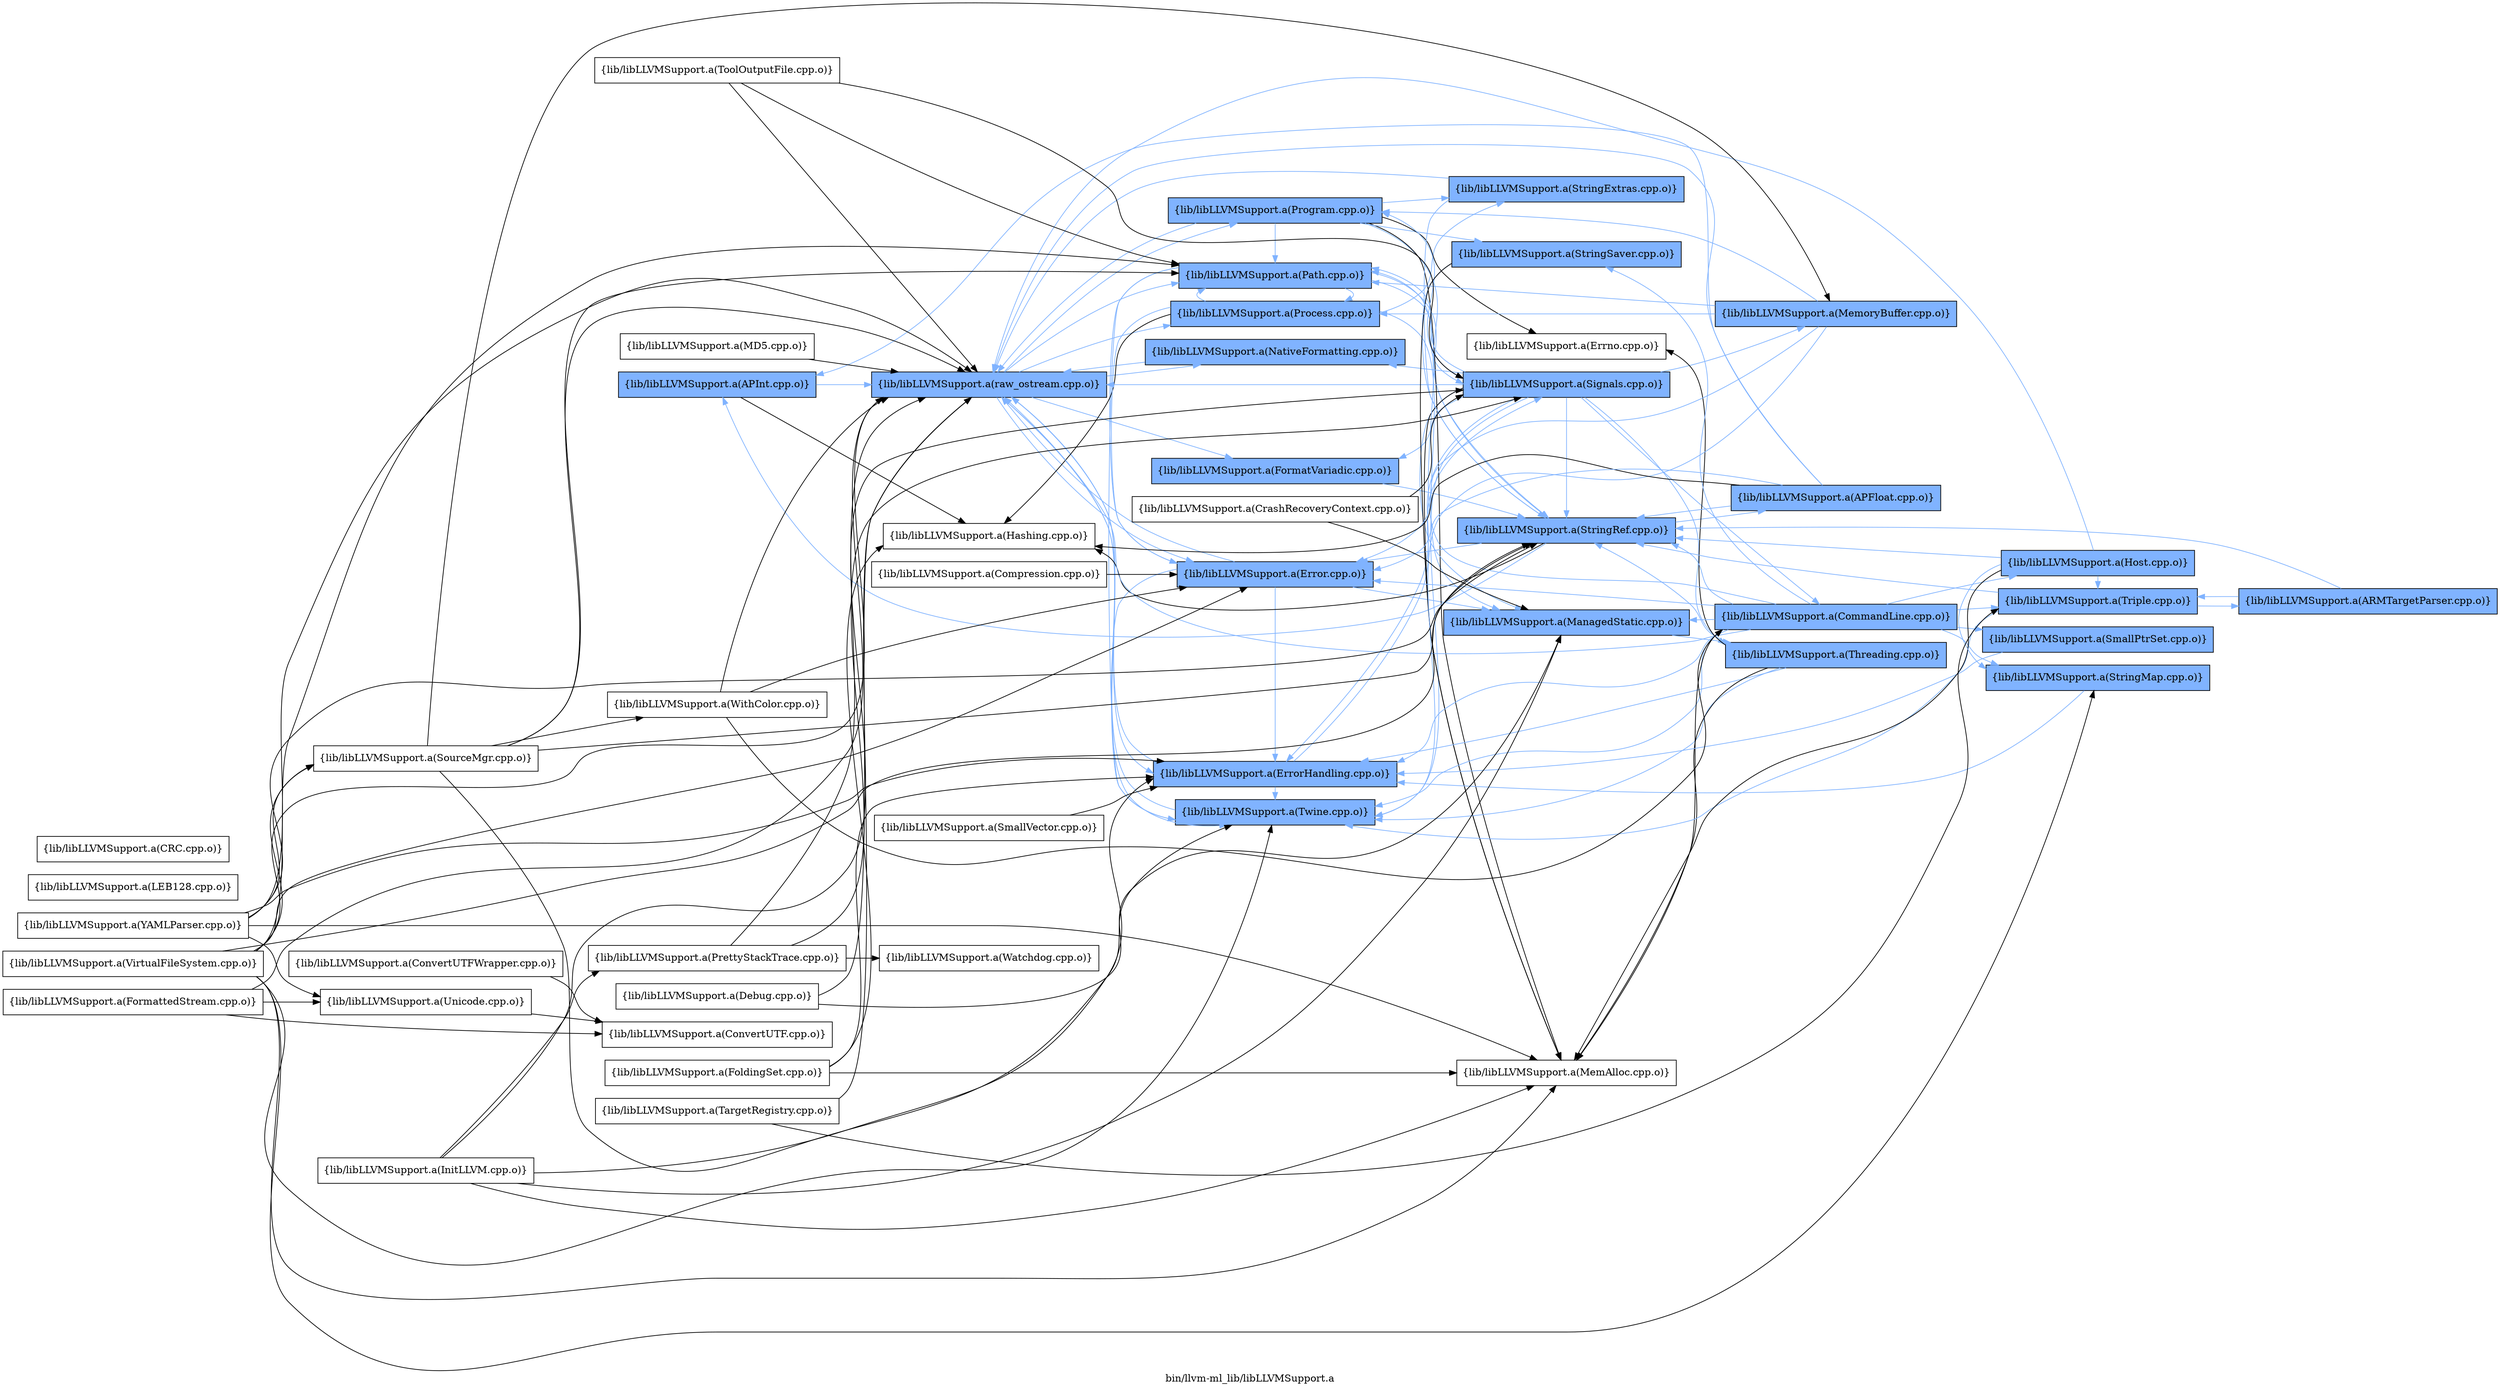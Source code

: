 digraph "bin/llvm-ml_lib/libLLVMSupport.a" {
	label="bin/llvm-ml_lib/libLLVMSupport.a";
	rankdir=LR;
	{ rank=same; Node0x562867169248;  }
	{ rank=same; Node0x5628671687f8; Node0x562867168348;  }
	{ rank=same; Node0x56286716b868; Node0x562867167808; Node0x562867167b78; Node0x562867169428; Node0x562867168708; Node0x562867169838; Node0x562867169ab8; Node0x56286716b688;  }
	{ rank=same; Node0x562867169dd8; Node0x562867167f88; Node0x5628671674e8; Node0x56286716a968; Node0x56286716a508; Node0x562867166db8; Node0x56286716b958;  }
	{ rank=same; Node0x562867169298; Node0x562867168b18; Node0x56286716b228; Node0x562867168898;  }
	{ rank=same; Node0x562867167858; Node0x56286716b8b8; Node0x5628671683e8; Node0x562867169bf8;  }
	{ rank=same; Node0x562867169248;  }
	{ rank=same; Node0x5628671687f8; Node0x562867168348;  }
	{ rank=same; Node0x56286716b868; Node0x562867167808; Node0x562867167b78; Node0x562867169428; Node0x562867168708; Node0x562867169838; Node0x562867169ab8; Node0x56286716b688;  }
	{ rank=same; Node0x562867169dd8; Node0x562867167f88; Node0x5628671674e8; Node0x56286716a968; Node0x56286716a508; Node0x562867166db8; Node0x56286716b958;  }
	{ rank=same; Node0x562867169298; Node0x562867168b18; Node0x56286716b228; Node0x562867168898;  }
	{ rank=same; Node0x562867167858; Node0x56286716b8b8; Node0x5628671683e8; Node0x562867169bf8;  }

	Node0x562867169248 [shape=record,shape=box,group=1,style=filled,fillcolor="0.600000 0.5 1",label="{lib/libLLVMSupport.a(APInt.cpp.o)}"];
	Node0x562867169248 -> Node0x5628671687f8;
	Node0x562867169248 -> Node0x562867168348[color="0.600000 0.5 1"];
	Node0x562867167808 [shape=record,shape=box,group=1,style=filled,fillcolor="0.600000 0.5 1",label="{lib/libLLVMSupport.a(ErrorHandling.cpp.o)}"];
	Node0x562867167808 -> Node0x562867169428[color="0.600000 0.5 1"];
	Node0x562867167808 -> Node0x562867168348[color="0.600000 0.5 1"];
	Node0x562867167808 -> Node0x562867167f88[color="0.600000 0.5 1"];
	Node0x562867167b78 [shape=record,shape=box,group=1,style=filled,fillcolor="0.600000 0.5 1",label="{lib/libLLVMSupport.a(FormatVariadic.cpp.o)}"];
	Node0x562867167b78 -> Node0x5628671674e8[color="0.600000 0.5 1"];
	Node0x562867169478 [shape=record,shape=box,group=0,label="{lib/libLLVMSupport.a(InitLLVM.cpp.o)}"];
	Node0x562867169478 -> Node0x562867167808;
	Node0x562867169478 -> Node0x562867169dd8;
	Node0x562867169478 -> Node0x56286716a508;
	Node0x562867169478 -> Node0x56286716b818;
	Node0x562867169478 -> Node0x562867167f88;
	Node0x56286716a508 [shape=record,shape=box,group=0,label="{lib/libLLVMSupport.a(MemAlloc.cpp.o)}"];
	Node0x56286716b228 [shape=record,shape=box,group=1,style=filled,fillcolor="0.600000 0.5 1",label="{lib/libLLVMSupport.a(MemoryBuffer.cpp.o)}"];
	Node0x56286716b228 -> Node0x56286716b868[color="0.600000 0.5 1"];
	Node0x56286716b228 -> Node0x562867169428[color="0.600000 0.5 1"];
	Node0x56286716b228 -> Node0x562867169838[color="0.600000 0.5 1"];
	Node0x56286716b228 -> Node0x562867169ab8[color="0.600000 0.5 1"];
	Node0x56286716b228 -> Node0x56286716b688[color="0.600000 0.5 1"];
	Node0x56286716b138 [shape=record,shape=box,group=0,label="{lib/libLLVMSupport.a(SourceMgr.cpp.o)}"];
	Node0x56286716b138 -> Node0x56286716b228;
	Node0x56286716b138 -> Node0x5628671674e8;
	Node0x56286716b138 -> Node0x562867169428;
	Node0x56286716b138 -> Node0x562867167588;
	Node0x56286716b138 -> Node0x562867168348;
	Node0x56286716b138 -> Node0x562867169838;
	Node0x5628671674e8 [shape=record,shape=box,group=1,style=filled,fillcolor="0.600000 0.5 1",label="{lib/libLLVMSupport.a(StringRef.cpp.o)}"];
	Node0x5628671674e8 -> Node0x562867168898[color="0.600000 0.5 1"];
	Node0x5628671674e8 -> Node0x562867169248[color="0.600000 0.5 1"];
	Node0x5628671674e8 -> Node0x56286716b868[color="0.600000 0.5 1"];
	Node0x5628671674e8 -> Node0x5628671687f8;
	Node0x562867167bc8 [shape=record,shape=box,group=0,label="{lib/libLLVMSupport.a(ToolOutputFile.cpp.o)}"];
	Node0x562867167bc8 -> Node0x562867168348;
	Node0x562867167bc8 -> Node0x562867169838;
	Node0x562867167bc8 -> Node0x562867167f88;
	Node0x5628671683e8 [shape=record,shape=box,group=1,style=filled,fillcolor="0.600000 0.5 1",label="{lib/libLLVMSupport.a(Triple.cpp.o)}"];
	Node0x5628671683e8 -> Node0x5628671674e8[color="0.600000 0.5 1"];
	Node0x5628671683e8 -> Node0x562867168c08[color="0.600000 0.5 1"];
	Node0x5628671683e8 -> Node0x562867169428[color="0.600000 0.5 1"];
	Node0x562867167588 [shape=record,shape=box,group=0,label="{lib/libLLVMSupport.a(WithColor.cpp.o)}"];
	Node0x562867167588 -> Node0x562867168b18;
	Node0x562867167588 -> Node0x56286716b868;
	Node0x562867167588 -> Node0x562867168348;
	Node0x562867168348 [shape=record,shape=box,group=1,style=filled,fillcolor="0.600000 0.5 1",label="{lib/libLLVMSupport.a(raw_ostream.cpp.o)}"];
	Node0x562867168348 -> Node0x56286716b868[color="0.600000 0.5 1"];
	Node0x562867168348 -> Node0x562867167808[color="0.600000 0.5 1"];
	Node0x562867168348 -> Node0x562867167b78[color="0.600000 0.5 1"];
	Node0x562867168348 -> Node0x562867169428[color="0.600000 0.5 1"];
	Node0x562867168348 -> Node0x562867168708[color="0.600000 0.5 1"];
	Node0x562867168348 -> Node0x562867169838[color="0.600000 0.5 1"];
	Node0x562867168348 -> Node0x562867169ab8[color="0.600000 0.5 1"];
	Node0x562867168348 -> Node0x56286716b688[color="0.600000 0.5 1"];
	Node0x562867169838 [shape=record,shape=box,group=1,style=filled,fillcolor="0.600000 0.5 1",label="{lib/libLLVMSupport.a(Path.cpp.o)}"];
	Node0x562867169838 -> Node0x56286716b868[color="0.600000 0.5 1"];
	Node0x562867169838 -> Node0x5628671674e8[color="0.600000 0.5 1"];
	Node0x562867169838 -> Node0x562867169428[color="0.600000 0.5 1"];
	Node0x562867169838 -> Node0x562867169ab8[color="0.600000 0.5 1"];
	Node0x562867169838 -> Node0x562867167f88[color="0.600000 0.5 1"];
	Node0x5628671687a8 [shape=record,shape=box,group=0,label="{lib/libLLVMSupport.a(TargetRegistry.cpp.o)}"];
	Node0x5628671687a8 -> Node0x5628671683e8;
	Node0x5628671687a8 -> Node0x562867168348;
	Node0x562867168b18 [shape=record,shape=box,group=1,style=filled,fillcolor="0.600000 0.5 1",label="{lib/libLLVMSupport.a(CommandLine.cpp.o)}"];
	Node0x562867168b18 -> Node0x56286716b868[color="0.600000 0.5 1"];
	Node0x562867168b18 -> Node0x562867167808[color="0.600000 0.5 1"];
	Node0x562867168b18 -> Node0x562867169dd8[color="0.600000 0.5 1"];
	Node0x562867168b18 -> Node0x56286716a508;
	Node0x562867168b18 -> Node0x562867167858[color="0.600000 0.5 1"];
	Node0x562867168b18 -> Node0x56286716b8b8[color="0.600000 0.5 1"];
	Node0x562867168b18 -> Node0x562867166db8[color="0.600000 0.5 1"];
	Node0x562867168b18 -> Node0x5628671674e8[color="0.600000 0.5 1"];
	Node0x562867168b18 -> Node0x5628671683e8[color="0.600000 0.5 1"];
	Node0x562867168b18 -> Node0x562867169428[color="0.600000 0.5 1"];
	Node0x562867168b18 -> Node0x562867168348[color="0.600000 0.5 1"];
	Node0x562867168b18 -> Node0x562867169bf8[color="0.600000 0.5 1"];
	Node0x562867168b18 -> Node0x562867169838[color="0.600000 0.5 1"];
	Node0x562867169428 [shape=record,shape=box,group=1,style=filled,fillcolor="0.600000 0.5 1",label="{lib/libLLVMSupport.a(Twine.cpp.o)}"];
	Node0x562867169428 -> Node0x562867168348[color="0.600000 0.5 1"];
	Node0x5628671698d8 [shape=record,shape=box,group=0,label="{lib/libLLVMSupport.a(Compression.cpp.o)}"];
	Node0x5628671698d8 -> Node0x56286716b868;
	Node0x56286716b868 [shape=record,shape=box,group=1,style=filled,fillcolor="0.600000 0.5 1",label="{lib/libLLVMSupport.a(Error.cpp.o)}"];
	Node0x56286716b868 -> Node0x562867167808[color="0.600000 0.5 1"];
	Node0x56286716b868 -> Node0x562867169dd8[color="0.600000 0.5 1"];
	Node0x56286716b868 -> Node0x562867169428[color="0.600000 0.5 1"];
	Node0x56286716b868 -> Node0x562867168348[color="0.600000 0.5 1"];
	Node0x562867166ef8 [shape=record,shape=box,group=0,label="{lib/libLLVMSupport.a(FormattedStream.cpp.o)}"];
	Node0x562867166ef8 -> Node0x56286716ab48;
	Node0x562867166ef8 -> Node0x562867169c98;
	Node0x562867166ef8 -> Node0x562867168348;
	Node0x56286716ac88 [shape=record,shape=box,group=0,label="{lib/libLLVMSupport.a(MD5.cpp.o)}"];
	Node0x56286716ac88 -> Node0x562867168348;
	Node0x562867167858 [shape=record,shape=box,group=1,style=filled,fillcolor="0.600000 0.5 1",label="{lib/libLLVMSupport.a(SmallPtrSet.cpp.o)}"];
	Node0x562867167858 -> Node0x562867167808[color="0.600000 0.5 1"];
	Node0x56286716b8b8 [shape=record,shape=box,group=1,style=filled,fillcolor="0.600000 0.5 1",label="{lib/libLLVMSupport.a(StringMap.cpp.o)}"];
	Node0x56286716b8b8 -> Node0x562867167808[color="0.600000 0.5 1"];
	Node0x562867167f88 [shape=record,shape=box,group=1,style=filled,fillcolor="0.600000 0.5 1",label="{lib/libLLVMSupport.a(Signals.cpp.o)}"];
	Node0x562867167f88 -> Node0x562867168b18[color="0.600000 0.5 1"];
	Node0x562867167f88 -> Node0x562867167808[color="0.600000 0.5 1"];
	Node0x562867167f88 -> Node0x562867167b78[color="0.600000 0.5 1"];
	Node0x562867167f88 -> Node0x562867169dd8[color="0.600000 0.5 1"];
	Node0x562867167f88 -> Node0x56286716a508;
	Node0x562867167f88 -> Node0x56286716b228[color="0.600000 0.5 1"];
	Node0x562867167f88 -> Node0x5628671674e8[color="0.600000 0.5 1"];
	Node0x562867167f88 -> Node0x562867169428[color="0.600000 0.5 1"];
	Node0x562867167f88 -> Node0x562867168348[color="0.600000 0.5 1"];
	Node0x562867167f88 -> Node0x562867168708[color="0.600000 0.5 1"];
	Node0x562867167f88 -> Node0x562867169838[color="0.600000 0.5 1"];
	Node0x562867167f88 -> Node0x56286716b688[color="0.600000 0.5 1"];
	Node0x562867167f88 -> Node0x562867169298[color="0.600000 0.5 1"];
	Node0x5628671687f8 [shape=record,shape=box,group=0,label="{lib/libLLVMSupport.a(Hashing.cpp.o)}"];
	Node0x562867168ac8 [shape=record,shape=box,group=0,label="{lib/libLLVMSupport.a(LEB128.cpp.o)}"];
	Node0x56286716a558 [shape=record,shape=box,group=0,label="{lib/libLLVMSupport.a(CRC.cpp.o)}"];
	Node0x562867168898 [shape=record,shape=box,group=1,style=filled,fillcolor="0.600000 0.5 1",label="{lib/libLLVMSupport.a(APFloat.cpp.o)}"];
	Node0x562867168898 -> Node0x562867169248[color="0.600000 0.5 1"];
	Node0x562867168898 -> Node0x56286716b868[color="0.600000 0.5 1"];
	Node0x562867168898 -> Node0x5628671687f8;
	Node0x562867168898 -> Node0x5628671674e8[color="0.600000 0.5 1"];
	Node0x562867168898 -> Node0x562867168348[color="0.600000 0.5 1"];
	Node0x562867169dd8 [shape=record,shape=box,group=1,style=filled,fillcolor="0.600000 0.5 1",label="{lib/libLLVMSupport.a(ManagedStatic.cpp.o)}"];
	Node0x562867169dd8 -> Node0x562867169298[color="0.600000 0.5 1"];
	Node0x562867166db8 [shape=record,shape=box,group=1,style=filled,fillcolor="0.600000 0.5 1",label="{lib/libLLVMSupport.a(StringSaver.cpp.o)}"];
	Node0x562867166db8 -> Node0x56286716a508;
	Node0x562867166db8 -> Node0x5628671674e8[color="0.600000 0.5 1"];
	Node0x562867169bf8 [shape=record,shape=box,group=1,style=filled,fillcolor="0.600000 0.5 1",label="{lib/libLLVMSupport.a(Host.cpp.o)}"];
	Node0x562867169bf8 -> Node0x56286716a508;
	Node0x562867169bf8 -> Node0x56286716b8b8[color="0.600000 0.5 1"];
	Node0x562867169bf8 -> Node0x5628671674e8[color="0.600000 0.5 1"];
	Node0x562867169bf8 -> Node0x5628671683e8[color="0.600000 0.5 1"];
	Node0x562867169bf8 -> Node0x562867168348[color="0.600000 0.5 1"];
	Node0x562867169f68 [shape=record,shape=box,group=0,label="{lib/libLLVMSupport.a(ConvertUTFWrapper.cpp.o)}"];
	Node0x562867169f68 -> Node0x56286716ab48;
	Node0x56286716ab48 [shape=record,shape=box,group=0,label="{lib/libLLVMSupport.a(ConvertUTF.cpp.o)}"];
	Node0x562867167f38 [shape=record,shape=box,group=0,label="{lib/libLLVMSupport.a(Debug.cpp.o)}"];
	Node0x562867167f38 -> Node0x562867169dd8;
	Node0x562867167f38 -> Node0x562867168348;
	Node0x562867167498 [shape=record,shape=box,group=0,label="{lib/libLLVMSupport.a(FoldingSet.cpp.o)}"];
	Node0x562867167498 -> Node0x562867167808;
	Node0x562867167498 -> Node0x5628671687f8;
	Node0x562867167498 -> Node0x56286716a508;
	Node0x562867169c98 [shape=record,shape=box,group=0,label="{lib/libLLVMSupport.a(Unicode.cpp.o)}"];
	Node0x562867169c98 -> Node0x56286716ab48;
	Node0x56286716b818 [shape=record,shape=box,group=0,label="{lib/libLLVMSupport.a(PrettyStackTrace.cpp.o)}"];
	Node0x56286716b818 -> Node0x562867168348;
	Node0x56286716b818 -> Node0x562867167f88;
	Node0x56286716b818 -> Node0x562867169e28;
	Node0x562867169298 [shape=record,shape=box,group=1,style=filled,fillcolor="0.600000 0.5 1",label="{lib/libLLVMSupport.a(Threading.cpp.o)}"];
	Node0x562867169298 -> Node0x562867167808[color="0.600000 0.5 1"];
	Node0x562867169298 -> Node0x56286716a508;
	Node0x562867169298 -> Node0x5628671674e8[color="0.600000 0.5 1"];
	Node0x562867169298 -> Node0x562867169428[color="0.600000 0.5 1"];
	Node0x562867169298 -> Node0x56286716b958;
	Node0x562867169ab8 [shape=record,shape=box,group=1,style=filled,fillcolor="0.600000 0.5 1",label="{lib/libLLVMSupport.a(Process.cpp.o)}"];
	Node0x562867169ab8 -> Node0x56286716b868[color="0.600000 0.5 1"];
	Node0x562867169ab8 -> Node0x5628671687f8;
	Node0x562867169ab8 -> Node0x562867169dd8[color="0.600000 0.5 1"];
	Node0x562867169ab8 -> Node0x562867169838[color="0.600000 0.5 1"];
	Node0x562867169ab8 -> Node0x56286716a968[color="0.600000 0.5 1"];
	Node0x56286716b688 [shape=record,shape=box,group=1,style=filled,fillcolor="0.600000 0.5 1",label="{lib/libLLVMSupport.a(Program.cpp.o)}"];
	Node0x56286716b688 -> Node0x56286716a508;
	Node0x56286716b688 -> Node0x562867166db8[color="0.600000 0.5 1"];
	Node0x56286716b688 -> Node0x5628671674e8[color="0.600000 0.5 1"];
	Node0x56286716b688 -> Node0x562867168348[color="0.600000 0.5 1"];
	Node0x56286716b688 -> Node0x562867169838[color="0.600000 0.5 1"];
	Node0x56286716b688 -> Node0x56286716a968[color="0.600000 0.5 1"];
	Node0x56286716b688 -> Node0x56286716b958;
	Node0x562867169e28 [shape=record,shape=box,group=0,label="{lib/libLLVMSupport.a(Watchdog.cpp.o)}"];
	Node0x56286716ad78 [shape=record,shape=box,group=0,label="{lib/libLLVMSupport.a(SmallVector.cpp.o)}"];
	Node0x56286716ad78 -> Node0x562867167808;
	Node0x562867168c08 [shape=record,shape=box,group=1,style=filled,fillcolor="0.600000 0.5 1",label="{lib/libLLVMSupport.a(ARMTargetParser.cpp.o)}"];
	Node0x562867168c08 -> Node0x5628671674e8[color="0.600000 0.5 1"];
	Node0x562867168c08 -> Node0x5628671683e8[color="0.600000 0.5 1"];
	Node0x56286716a238 [shape=record,shape=box,group=0,label="{lib/libLLVMSupport.a(VirtualFileSystem.cpp.o)}"];
	Node0x56286716a238 -> Node0x56286716b868;
	Node0x56286716a238 -> Node0x56286716a508;
	Node0x56286716a238 -> Node0x56286716b138;
	Node0x56286716a238 -> Node0x56286716b8b8;
	Node0x56286716a238 -> Node0x5628671674e8;
	Node0x56286716a238 -> Node0x562867169428;
	Node0x56286716a238 -> Node0x562867168348;
	Node0x56286716a238 -> Node0x562867169838;
	Node0x5628671677b8 [shape=record,shape=box,group=0,label="{lib/libLLVMSupport.a(YAMLParser.cpp.o)}"];
	Node0x5628671677b8 -> Node0x562867167808;
	Node0x5628671677b8 -> Node0x56286716a508;
	Node0x5628671677b8 -> Node0x56286716b138;
	Node0x5628671677b8 -> Node0x5628671674e8;
	Node0x5628671677b8 -> Node0x562867169c98;
	Node0x5628671677b8 -> Node0x562867168348;
	Node0x562867168708 [shape=record,shape=box,group=1,style=filled,fillcolor="0.600000 0.5 1",label="{lib/libLLVMSupport.a(NativeFormatting.cpp.o)}"];
	Node0x562867168708 -> Node0x562867168348[color="0.600000 0.5 1"];
	Node0x56286716a968 [shape=record,shape=box,group=1,style=filled,fillcolor="0.600000 0.5 1",label="{lib/libLLVMSupport.a(StringExtras.cpp.o)}"];
	Node0x56286716a968 -> Node0x5628671674e8[color="0.600000 0.5 1"];
	Node0x56286716a968 -> Node0x562867168348[color="0.600000 0.5 1"];
	Node0x56286716a698 [shape=record,shape=box,group=0,label="{lib/libLLVMSupport.a(CrashRecoveryContext.cpp.o)}"];
	Node0x56286716a698 -> Node0x562867169dd8;
	Node0x56286716a698 -> Node0x562867167f88;
	Node0x56286716b958 [shape=record,shape=box,group=0,label="{lib/libLLVMSupport.a(Errno.cpp.o)}"];
}
